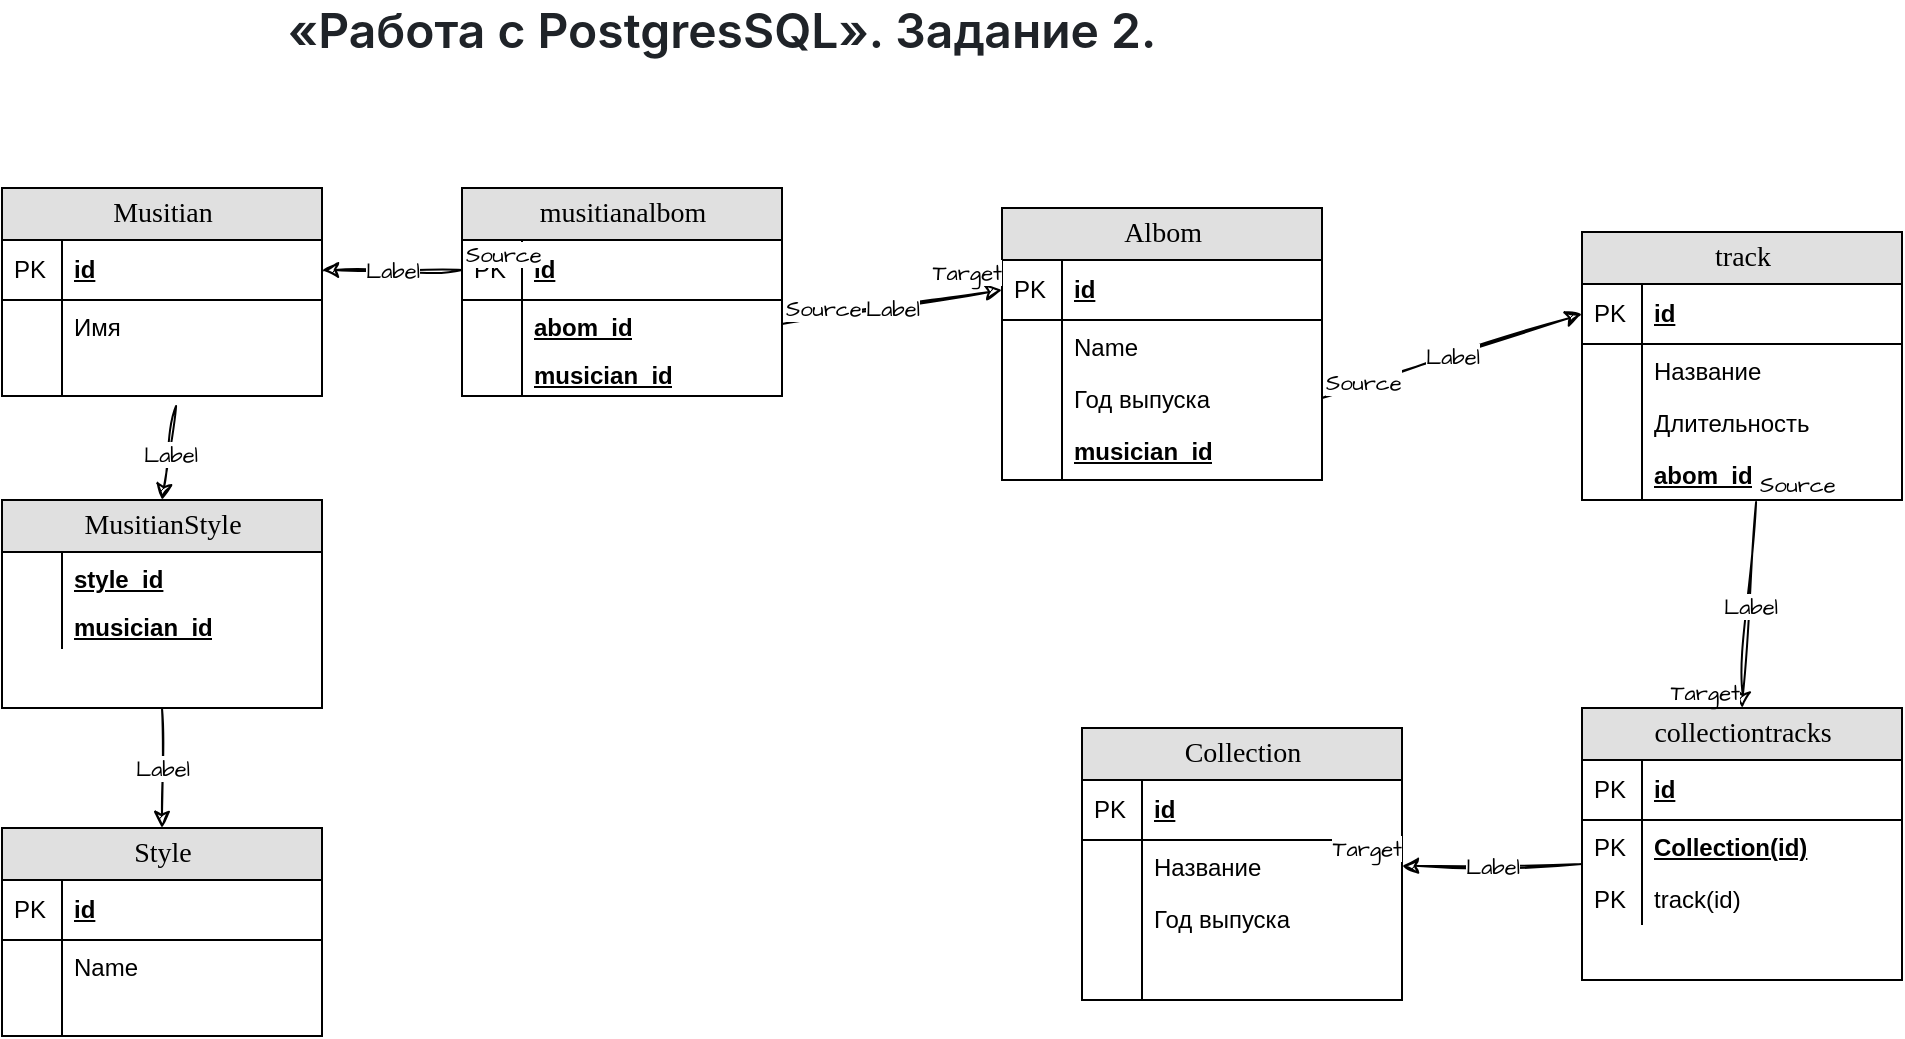 <mxfile version="24.7.2" type="github">
  <diagram name="Page-1" id="e56a1550-8fbb-45ad-956c-1786394a9013">
    <mxGraphModel dx="1434" dy="780" grid="1" gridSize="10" guides="1" tooltips="1" connect="1" arrows="1" fold="1" page="1" pageScale="1" pageWidth="1169" pageHeight="827" background="none" math="0" shadow="0">
      <root>
        <mxCell id="0" />
        <mxCell id="1" parent="0" />
        <mxCell id="83qIvf34ZbuuLf_Xbf8a-58" value="" style="edgeStyle=orthogonalEdgeStyle;rounded=0;hachureGap=4;orthogonalLoop=1;jettySize=auto;html=1;fontFamily=Architects Daughter;fontSource=https%3A%2F%2Ffonts.googleapis.com%2Fcss%3Ffamily%3DArchitects%2BDaughter;" parent="1" edge="1">
          <mxGeometry relative="1" as="geometry">
            <mxPoint x="230" y="165" as="sourcePoint" />
          </mxGeometry>
        </mxCell>
        <mxCell id="83qIvf34ZbuuLf_Xbf8a-72" value="" style="edgeStyle=orthogonalEdgeStyle;rounded=0;hachureGap=4;orthogonalLoop=1;jettySize=auto;html=1;fontFamily=Architects Daughter;fontSource=https%3A%2F%2Ffonts.googleapis.com%2Fcss%3Ffamily%3DArchitects%2BDaughter;" parent="1" edge="1">
          <mxGeometry relative="1" as="geometry">
            <mxPoint x="520" y="165" as="sourcePoint" />
          </mxGeometry>
        </mxCell>
        <mxCell id="83qIvf34ZbuuLf_Xbf8a-88" value="" style="edgeStyle=orthogonalEdgeStyle;rounded=0;sketch=1;hachureGap=4;jiggle=2;curveFitting=1;orthogonalLoop=1;jettySize=auto;html=1;fontFamily=Architects Daughter;fontSource=https%3A%2F%2Ffonts.googleapis.com%2Fcss%3Ffamily%3DArchitects%2BDaughter;" parent="1" edge="1">
          <mxGeometry relative="1" as="geometry">
            <mxPoint x="760" y="165" as="sourcePoint" />
          </mxGeometry>
        </mxCell>
        <mxCell id="83qIvf34ZbuuLf_Xbf8a-93" value="Musitian" style="swimlane;html=1;fontStyle=0;childLayout=stackLayout;horizontal=1;startSize=26;fillColor=#e0e0e0;horizontalStack=0;resizeParent=1;resizeLast=0;collapsible=1;marginBottom=0;swimlaneFillColor=#ffffff;align=center;rounded=0;shadow=0;comic=0;labelBackgroundColor=none;strokeWidth=1;fontFamily=Verdana;fontSize=14;textDirection=ltr;" parent="1" vertex="1">
          <mxGeometry x="180" y="130" width="160" height="104" as="geometry" />
        </mxCell>
        <mxCell id="83qIvf34ZbuuLf_Xbf8a-94" value="id" style="shape=partialRectangle;top=0;left=0;right=0;bottom=1;html=1;align=left;verticalAlign=middle;fillColor=none;spacingLeft=34;spacingRight=4;whiteSpace=wrap;overflow=hidden;rotatable=0;points=[[0,0.5],[1,0.5]];portConstraint=eastwest;dropTarget=0;fontStyle=5;textDirection=ltr;" parent="83qIvf34ZbuuLf_Xbf8a-93" vertex="1">
          <mxGeometry y="26" width="160" height="30" as="geometry" />
        </mxCell>
        <mxCell id="83qIvf34ZbuuLf_Xbf8a-95" value="PK" style="shape=partialRectangle;top=0;left=0;bottom=0;html=1;fillColor=none;align=left;verticalAlign=middle;spacingLeft=4;spacingRight=4;whiteSpace=wrap;overflow=hidden;rotatable=0;points=[];portConstraint=eastwest;part=1;textDirection=ltr;" parent="83qIvf34ZbuuLf_Xbf8a-94" vertex="1" connectable="0">
          <mxGeometry width="30" height="30" as="geometry" />
        </mxCell>
        <mxCell id="83qIvf34ZbuuLf_Xbf8a-96" value="Имя" style="shape=partialRectangle;top=0;left=0;right=0;bottom=0;html=1;align=left;verticalAlign=top;fillColor=none;spacingLeft=34;spacingRight=4;whiteSpace=wrap;overflow=hidden;rotatable=0;points=[[0,0.5],[1,0.5]];portConstraint=eastwest;dropTarget=0;textDirection=ltr;" parent="83qIvf34ZbuuLf_Xbf8a-93" vertex="1">
          <mxGeometry y="56" width="160" height="24" as="geometry" />
        </mxCell>
        <mxCell id="83qIvf34ZbuuLf_Xbf8a-97" value="" style="shape=partialRectangle;top=0;left=0;bottom=0;html=1;fillColor=none;align=left;verticalAlign=top;spacingLeft=4;spacingRight=4;whiteSpace=wrap;overflow=hidden;rotatable=0;points=[];portConstraint=eastwest;part=1;textDirection=ltr;" parent="83qIvf34ZbuuLf_Xbf8a-96" vertex="1" connectable="0">
          <mxGeometry width="30" height="24" as="geometry" />
        </mxCell>
        <mxCell id="83qIvf34ZbuuLf_Xbf8a-119" value="" style="shape=partialRectangle;top=0;left=0;right=0;bottom=0;html=1;align=left;verticalAlign=top;fillColor=none;spacingLeft=34;spacingRight=4;whiteSpace=wrap;overflow=hidden;rotatable=0;points=[[0,0.5],[1,0.5]];portConstraint=eastwest;dropTarget=0;textDirection=ltr;" parent="83qIvf34ZbuuLf_Xbf8a-93" vertex="1">
          <mxGeometry y="80" width="160" height="24" as="geometry" />
        </mxCell>
        <mxCell id="83qIvf34ZbuuLf_Xbf8a-120" value="" style="shape=partialRectangle;top=0;left=0;bottom=0;html=1;fillColor=none;align=left;verticalAlign=top;spacingLeft=4;spacingRight=4;whiteSpace=wrap;overflow=hidden;rotatable=0;points=[];portConstraint=eastwest;part=1;textDirection=ltr;" parent="83qIvf34ZbuuLf_Xbf8a-119" vertex="1" connectable="0">
          <mxGeometry width="30" height="24" as="geometry" />
        </mxCell>
        <mxCell id="83qIvf34ZbuuLf_Xbf8a-101" value="Albom" style="swimlane;html=1;fontStyle=0;childLayout=stackLayout;horizontal=1;startSize=26;fillColor=#e0e0e0;horizontalStack=0;resizeParent=1;resizeLast=0;collapsible=1;marginBottom=0;swimlaneFillColor=#ffffff;align=center;rounded=0;shadow=0;comic=0;labelBackgroundColor=none;strokeWidth=1;fontFamily=Verdana;fontSize=14;textDirection=ltr;" parent="1" vertex="1">
          <mxGeometry x="680" y="140" width="160" height="136" as="geometry" />
        </mxCell>
        <mxCell id="83qIvf34ZbuuLf_Xbf8a-102" value="id" style="shape=partialRectangle;top=0;left=0;right=0;bottom=1;html=1;align=left;verticalAlign=middle;fillColor=none;spacingLeft=34;spacingRight=4;whiteSpace=wrap;overflow=hidden;rotatable=0;points=[[0,0.5],[1,0.5]];portConstraint=eastwest;dropTarget=0;fontStyle=5;textDirection=ltr;" parent="83qIvf34ZbuuLf_Xbf8a-101" vertex="1">
          <mxGeometry y="26" width="160" height="30" as="geometry" />
        </mxCell>
        <mxCell id="83qIvf34ZbuuLf_Xbf8a-103" value="PK" style="shape=partialRectangle;top=0;left=0;bottom=0;html=1;fillColor=none;align=left;verticalAlign=middle;spacingLeft=4;spacingRight=4;whiteSpace=wrap;overflow=hidden;rotatable=0;points=[];portConstraint=eastwest;part=1;textDirection=ltr;" parent="83qIvf34ZbuuLf_Xbf8a-102" vertex="1" connectable="0">
          <mxGeometry width="30" height="30" as="geometry" />
        </mxCell>
        <mxCell id="83qIvf34ZbuuLf_Xbf8a-104" value="Name" style="shape=partialRectangle;top=0;left=0;right=0;bottom=0;html=1;align=left;verticalAlign=top;fillColor=none;spacingLeft=34;spacingRight=4;whiteSpace=wrap;overflow=hidden;rotatable=0;points=[[0,0.5],[1,0.5]];portConstraint=eastwest;dropTarget=0;textDirection=ltr;" parent="83qIvf34ZbuuLf_Xbf8a-101" vertex="1">
          <mxGeometry y="56" width="160" height="26" as="geometry" />
        </mxCell>
        <mxCell id="83qIvf34ZbuuLf_Xbf8a-105" value="" style="shape=partialRectangle;top=0;left=0;bottom=0;html=1;fillColor=none;align=left;verticalAlign=top;spacingLeft=4;spacingRight=4;whiteSpace=wrap;overflow=hidden;rotatable=0;points=[];portConstraint=eastwest;part=1;textDirection=ltr;" parent="83qIvf34ZbuuLf_Xbf8a-104" vertex="1" connectable="0">
          <mxGeometry width="30" height="26" as="geometry" />
        </mxCell>
        <mxCell id="83qIvf34ZbuuLf_Xbf8a-130" value="Год выпуска" style="shape=partialRectangle;top=0;left=0;right=0;bottom=0;html=1;align=left;verticalAlign=top;fillColor=none;spacingLeft=34;spacingRight=4;whiteSpace=wrap;overflow=hidden;rotatable=0;points=[[0,0.5],[1,0.5]];portConstraint=eastwest;dropTarget=0;textDirection=ltr;" parent="83qIvf34ZbuuLf_Xbf8a-101" vertex="1">
          <mxGeometry y="82" width="160" height="26" as="geometry" />
        </mxCell>
        <mxCell id="83qIvf34ZbuuLf_Xbf8a-131" value="" style="shape=partialRectangle;top=0;left=0;bottom=0;html=1;fillColor=none;align=left;verticalAlign=top;spacingLeft=4;spacingRight=4;whiteSpace=wrap;overflow=hidden;rotatable=0;points=[];portConstraint=eastwest;part=1;textDirection=ltr;" parent="83qIvf34ZbuuLf_Xbf8a-130" vertex="1" connectable="0">
          <mxGeometry width="30" height="26" as="geometry" />
        </mxCell>
        <mxCell id="83qIvf34ZbuuLf_Xbf8a-121" value="&lt;span style=&quot;font-weight: 700; text-decoration-line: underline;&quot;&gt;musician_id&lt;/span&gt;" style="shape=partialRectangle;top=0;left=0;right=0;bottom=0;html=1;align=left;verticalAlign=top;fillColor=none;spacingLeft=34;spacingRight=4;whiteSpace=wrap;overflow=hidden;rotatable=0;points=[[0,0.5],[1,0.5]];portConstraint=eastwest;dropTarget=0;textDirection=ltr;" parent="83qIvf34ZbuuLf_Xbf8a-101" vertex="1">
          <mxGeometry y="108" width="160" height="28" as="geometry" />
        </mxCell>
        <mxCell id="83qIvf34ZbuuLf_Xbf8a-122" value="" style="shape=partialRectangle;top=0;left=0;bottom=0;html=1;fillColor=none;align=left;verticalAlign=top;spacingLeft=4;spacingRight=4;whiteSpace=wrap;overflow=hidden;rotatable=0;points=[];portConstraint=eastwest;part=1;textDirection=ltr;" parent="83qIvf34ZbuuLf_Xbf8a-121" vertex="1" connectable="0">
          <mxGeometry width="30" height="28" as="geometry" />
        </mxCell>
        <mxCell id="83qIvf34ZbuuLf_Xbf8a-111" value="track" style="swimlane;html=1;fontStyle=0;childLayout=stackLayout;horizontal=1;startSize=26;fillColor=#e0e0e0;horizontalStack=0;resizeParent=1;resizeLast=0;collapsible=1;marginBottom=0;swimlaneFillColor=#ffffff;align=center;rounded=0;shadow=0;comic=0;labelBackgroundColor=none;strokeWidth=1;fontFamily=Verdana;fontSize=14;textDirection=ltr;" parent="1" vertex="1">
          <mxGeometry x="970" y="152" width="160" height="134" as="geometry" />
        </mxCell>
        <mxCell id="83qIvf34ZbuuLf_Xbf8a-112" value="id" style="shape=partialRectangle;top=0;left=0;right=0;bottom=1;html=1;align=left;verticalAlign=middle;fillColor=none;spacingLeft=34;spacingRight=4;whiteSpace=wrap;overflow=hidden;rotatable=0;points=[[0,0.5],[1,0.5]];portConstraint=eastwest;dropTarget=0;fontStyle=5;textDirection=ltr;" parent="83qIvf34ZbuuLf_Xbf8a-111" vertex="1">
          <mxGeometry y="26" width="160" height="30" as="geometry" />
        </mxCell>
        <mxCell id="83qIvf34ZbuuLf_Xbf8a-113" value="PK" style="shape=partialRectangle;top=0;left=0;bottom=0;html=1;fillColor=none;align=left;verticalAlign=middle;spacingLeft=4;spacingRight=4;whiteSpace=wrap;overflow=hidden;rotatable=0;points=[];portConstraint=eastwest;part=1;textDirection=ltr;" parent="83qIvf34ZbuuLf_Xbf8a-112" vertex="1" connectable="0">
          <mxGeometry width="30" height="30" as="geometry" />
        </mxCell>
        <mxCell id="83qIvf34ZbuuLf_Xbf8a-114" value="Название" style="shape=partialRectangle;top=0;left=0;right=0;bottom=0;html=1;align=left;verticalAlign=top;fillColor=none;spacingLeft=34;spacingRight=4;whiteSpace=wrap;overflow=hidden;rotatable=0;points=[[0,0.5],[1,0.5]];portConstraint=eastwest;dropTarget=0;textDirection=ltr;" parent="83qIvf34ZbuuLf_Xbf8a-111" vertex="1">
          <mxGeometry y="56" width="160" height="26" as="geometry" />
        </mxCell>
        <mxCell id="83qIvf34ZbuuLf_Xbf8a-115" value="" style="shape=partialRectangle;top=0;left=0;bottom=0;html=1;fillColor=none;align=left;verticalAlign=top;spacingLeft=4;spacingRight=4;whiteSpace=wrap;overflow=hidden;rotatable=0;points=[];portConstraint=eastwest;part=1;textDirection=ltr;" parent="83qIvf34ZbuuLf_Xbf8a-114" vertex="1" connectable="0">
          <mxGeometry width="30" height="26" as="geometry" />
        </mxCell>
        <mxCell id="83qIvf34ZbuuLf_Xbf8a-132" value="Длительность" style="shape=partialRectangle;top=0;left=0;right=0;bottom=0;html=1;align=left;verticalAlign=top;fillColor=none;spacingLeft=34;spacingRight=4;whiteSpace=wrap;overflow=hidden;rotatable=0;points=[[0,0.5],[1,0.5]];portConstraint=eastwest;dropTarget=0;textDirection=ltr;" parent="83qIvf34ZbuuLf_Xbf8a-111" vertex="1">
          <mxGeometry y="82" width="160" height="26" as="geometry" />
        </mxCell>
        <mxCell id="83qIvf34ZbuuLf_Xbf8a-133" value="" style="shape=partialRectangle;top=0;left=0;bottom=0;html=1;fillColor=none;align=left;verticalAlign=top;spacingLeft=4;spacingRight=4;whiteSpace=wrap;overflow=hidden;rotatable=0;points=[];portConstraint=eastwest;part=1;textDirection=ltr;" parent="83qIvf34ZbuuLf_Xbf8a-132" vertex="1" connectable="0">
          <mxGeometry width="30" height="26" as="geometry" />
        </mxCell>
        <mxCell id="83qIvf34ZbuuLf_Xbf8a-134" value="&lt;span style=&quot;font-weight: 700; text-decoration-line: underline;&quot;&gt;abom_id&lt;/span&gt;" style="shape=partialRectangle;top=0;left=0;right=0;bottom=0;html=1;align=left;verticalAlign=top;fillColor=none;spacingLeft=34;spacingRight=4;whiteSpace=wrap;overflow=hidden;rotatable=0;points=[[0,0.5],[1,0.5]];portConstraint=eastwest;dropTarget=0;textDirection=ltr;" parent="83qIvf34ZbuuLf_Xbf8a-111" vertex="1">
          <mxGeometry y="108" width="160" height="26" as="geometry" />
        </mxCell>
        <mxCell id="83qIvf34ZbuuLf_Xbf8a-135" value="" style="shape=partialRectangle;top=0;left=0;bottom=0;html=1;fillColor=none;align=left;verticalAlign=top;spacingLeft=4;spacingRight=4;whiteSpace=wrap;overflow=hidden;rotatable=0;points=[];portConstraint=eastwest;part=1;textDirection=ltr;" parent="83qIvf34ZbuuLf_Xbf8a-134" vertex="1" connectable="0">
          <mxGeometry width="30" height="26" as="geometry" />
        </mxCell>
        <mxCell id="83qIvf34ZbuuLf_Xbf8a-136" value="&lt;h1 style=&quot;box-sizing: border-box; margin-right: 0px; margin-bottom: var(--base-size-16); margin-left: 0px; font-weight: var(--base-text-weight-semibold, 600); line-height: 1.25; padding-bottom: 0.3em; border-bottom: 1px solid var(--borderColor-muted, var(--color-border-muted)); color: rgb(31, 35, 40); font-family: -apple-system, BlinkMacSystemFont, &amp;quot;Segoe UI&amp;quot;, &amp;quot;Noto Sans&amp;quot;, Helvetica, Arial, sans-serif, &amp;quot;Apple Color Emoji&amp;quot;, &amp;quot;Segoe UI Emoji&amp;quot;; text-align: start; background-color: rgb(255, 255, 255); margin-top: 0px !important;&quot; dir=&quot;auto&quot; class=&quot;heading-element&quot; tabindex=&quot;-1&quot;&gt;«Работа с PostgresSQL». Задание 2.&lt;/h1&gt;" style="text;strokeColor=none;align=center;fillColor=none;html=1;verticalAlign=middle;whiteSpace=wrap;rounded=0;fontFamily=Architects Daughter;fontSource=https%3A%2F%2Ffonts.googleapis.com%2Fcss%3Ffamily%3DArchitects%2BDaughter;" parent="1" vertex="1">
          <mxGeometry x="290" y="40" width="500" height="30" as="geometry" />
        </mxCell>
        <mxCell id="aMkGNn5HbSFUDOoJPxXk-1" value="Collection" style="swimlane;html=1;fontStyle=0;childLayout=stackLayout;horizontal=1;startSize=26;fillColor=#e0e0e0;horizontalStack=0;resizeParent=1;resizeLast=0;collapsible=1;marginBottom=0;swimlaneFillColor=#ffffff;align=center;rounded=0;shadow=0;comic=0;labelBackgroundColor=none;strokeWidth=1;fontFamily=Verdana;fontSize=14;textDirection=ltr;" parent="1" vertex="1">
          <mxGeometry x="720" y="400" width="160" height="136" as="geometry" />
        </mxCell>
        <mxCell id="aMkGNn5HbSFUDOoJPxXk-2" value="id" style="shape=partialRectangle;top=0;left=0;right=0;bottom=1;html=1;align=left;verticalAlign=middle;fillColor=none;spacingLeft=34;spacingRight=4;whiteSpace=wrap;overflow=hidden;rotatable=0;points=[[0,0.5],[1,0.5]];portConstraint=eastwest;dropTarget=0;fontStyle=5;textDirection=ltr;" parent="aMkGNn5HbSFUDOoJPxXk-1" vertex="1">
          <mxGeometry y="26" width="160" height="30" as="geometry" />
        </mxCell>
        <mxCell id="aMkGNn5HbSFUDOoJPxXk-3" value="PK" style="shape=partialRectangle;top=0;left=0;bottom=0;html=1;fillColor=none;align=left;verticalAlign=middle;spacingLeft=4;spacingRight=4;whiteSpace=wrap;overflow=hidden;rotatable=0;points=[];portConstraint=eastwest;part=1;textDirection=ltr;" parent="aMkGNn5HbSFUDOoJPxXk-2" vertex="1" connectable="0">
          <mxGeometry width="30" height="30" as="geometry" />
        </mxCell>
        <mxCell id="aMkGNn5HbSFUDOoJPxXk-4" value="Название" style="shape=partialRectangle;top=0;left=0;right=0;bottom=0;html=1;align=left;verticalAlign=top;fillColor=none;spacingLeft=34;spacingRight=4;whiteSpace=wrap;overflow=hidden;rotatable=0;points=[[0,0.5],[1,0.5]];portConstraint=eastwest;dropTarget=0;textDirection=ltr;" parent="aMkGNn5HbSFUDOoJPxXk-1" vertex="1">
          <mxGeometry y="56" width="160" height="26" as="geometry" />
        </mxCell>
        <mxCell id="aMkGNn5HbSFUDOoJPxXk-5" value="" style="shape=partialRectangle;top=0;left=0;bottom=0;html=1;fillColor=none;align=left;verticalAlign=top;spacingLeft=4;spacingRight=4;whiteSpace=wrap;overflow=hidden;rotatable=0;points=[];portConstraint=eastwest;part=1;textDirection=ltr;" parent="aMkGNn5HbSFUDOoJPxXk-4" vertex="1" connectable="0">
          <mxGeometry width="30" height="26" as="geometry" />
        </mxCell>
        <mxCell id="aMkGNn5HbSFUDOoJPxXk-6" value="Год выпуска" style="shape=partialRectangle;top=0;left=0;right=0;bottom=0;html=1;align=left;verticalAlign=top;fillColor=none;spacingLeft=34;spacingRight=4;whiteSpace=wrap;overflow=hidden;rotatable=0;points=[[0,0.5],[1,0.5]];portConstraint=eastwest;dropTarget=0;textDirection=ltr;" parent="aMkGNn5HbSFUDOoJPxXk-1" vertex="1">
          <mxGeometry y="82" width="160" height="26" as="geometry" />
        </mxCell>
        <mxCell id="aMkGNn5HbSFUDOoJPxXk-7" value="" style="shape=partialRectangle;top=0;left=0;bottom=0;html=1;fillColor=none;align=left;verticalAlign=top;spacingLeft=4;spacingRight=4;whiteSpace=wrap;overflow=hidden;rotatable=0;points=[];portConstraint=eastwest;part=1;textDirection=ltr;" parent="aMkGNn5HbSFUDOoJPxXk-6" vertex="1" connectable="0">
          <mxGeometry width="30" height="26" as="geometry" />
        </mxCell>
        <mxCell id="aMkGNn5HbSFUDOoJPxXk-8" value="" style="shape=partialRectangle;top=0;left=0;right=0;bottom=0;html=1;align=left;verticalAlign=top;fillColor=none;spacingLeft=34;spacingRight=4;whiteSpace=wrap;overflow=hidden;rotatable=0;points=[[0,0.5],[1,0.5]];portConstraint=eastwest;dropTarget=0;textDirection=ltr;" parent="aMkGNn5HbSFUDOoJPxXk-1" vertex="1">
          <mxGeometry y="108" width="160" height="28" as="geometry" />
        </mxCell>
        <mxCell id="aMkGNn5HbSFUDOoJPxXk-9" value="" style="shape=partialRectangle;top=0;left=0;bottom=0;html=1;fillColor=none;align=left;verticalAlign=top;spacingLeft=4;spacingRight=4;whiteSpace=wrap;overflow=hidden;rotatable=0;points=[];portConstraint=eastwest;part=1;textDirection=ltr;" parent="aMkGNn5HbSFUDOoJPxXk-8" vertex="1" connectable="0">
          <mxGeometry width="30" height="28" as="geometry" />
        </mxCell>
        <mxCell id="aMkGNn5HbSFUDOoJPxXk-10" value="" style="endArrow=classic;html=1;rounded=0;sketch=1;hachureGap=4;jiggle=2;curveFitting=1;fontFamily=Architects Daughter;fontSource=https%3A%2F%2Ffonts.googleapis.com%2Fcss%3Ffamily%3DArchitects%2BDaughter;entryX=1;entryY=0.5;entryDx=0;entryDy=0;exitX=0;exitY=0.846;exitDx=0;exitDy=0;exitPerimeter=0;" parent="1" source="aMkGNn5HbSFUDOoJPxXk-17" target="aMkGNn5HbSFUDOoJPxXk-4" edge="1">
          <mxGeometry relative="1" as="geometry">
            <mxPoint x="740" y="440" as="sourcePoint" />
            <mxPoint x="660" y="400" as="targetPoint" />
          </mxGeometry>
        </mxCell>
        <mxCell id="aMkGNn5HbSFUDOoJPxXk-11" value="Label" style="edgeLabel;resizable=0;html=1;;align=center;verticalAlign=middle;sketch=1;hachureGap=4;jiggle=2;curveFitting=1;fontFamily=Architects Daughter;fontSource=https%3A%2F%2Ffonts.googleapis.com%2Fcss%3Ffamily%3DArchitects%2BDaughter;" parent="aMkGNn5HbSFUDOoJPxXk-10" connectable="0" vertex="1">
          <mxGeometry relative="1" as="geometry" />
        </mxCell>
        <mxCell id="aMkGNn5HbSFUDOoJPxXk-12" value="Source" style="edgeLabel;resizable=0;html=1;;align=left;verticalAlign=bottom;sketch=1;hachureGap=4;jiggle=2;curveFitting=1;fontFamily=Architects Daughter;fontSource=https%3A%2F%2Ffonts.googleapis.com%2Fcss%3Ffamily%3DArchitects%2BDaughter;" parent="aMkGNn5HbSFUDOoJPxXk-10" connectable="0" vertex="1">
          <mxGeometry x="-1" relative="1" as="geometry" />
        </mxCell>
        <mxCell id="aMkGNn5HbSFUDOoJPxXk-13" value="Target" style="edgeLabel;resizable=0;html=1;;align=right;verticalAlign=bottom;sketch=1;hachureGap=4;jiggle=2;curveFitting=1;fontFamily=Architects Daughter;fontSource=https%3A%2F%2Ffonts.googleapis.com%2Fcss%3Ffamily%3DArchitects%2BDaughter;" parent="aMkGNn5HbSFUDOoJPxXk-10" connectable="0" vertex="1">
          <mxGeometry x="1" relative="1" as="geometry" />
        </mxCell>
        <mxCell id="aMkGNn5HbSFUDOoJPxXk-14" value="collectiontracks" style="swimlane;html=1;fontStyle=0;childLayout=stackLayout;horizontal=1;startSize=26;fillColor=#e0e0e0;horizontalStack=0;resizeParent=1;resizeLast=0;collapsible=1;marginBottom=0;swimlaneFillColor=#ffffff;align=center;rounded=0;shadow=0;comic=0;labelBackgroundColor=none;strokeWidth=1;fontFamily=Verdana;fontSize=14;textDirection=ltr;" parent="1" vertex="1">
          <mxGeometry x="970" y="390" width="160" height="136" as="geometry" />
        </mxCell>
        <mxCell id="aMkGNn5HbSFUDOoJPxXk-15" value="id" style="shape=partialRectangle;top=0;left=0;right=0;bottom=1;html=1;align=left;verticalAlign=middle;fillColor=none;spacingLeft=34;spacingRight=4;whiteSpace=wrap;overflow=hidden;rotatable=0;points=[[0,0.5],[1,0.5]];portConstraint=eastwest;dropTarget=0;fontStyle=5;textDirection=ltr;" parent="aMkGNn5HbSFUDOoJPxXk-14" vertex="1">
          <mxGeometry y="26" width="160" height="30" as="geometry" />
        </mxCell>
        <mxCell id="aMkGNn5HbSFUDOoJPxXk-16" value="PK" style="shape=partialRectangle;top=0;left=0;bottom=0;html=1;fillColor=none;align=left;verticalAlign=middle;spacingLeft=4;spacingRight=4;whiteSpace=wrap;overflow=hidden;rotatable=0;points=[];portConstraint=eastwest;part=1;textDirection=ltr;" parent="aMkGNn5HbSFUDOoJPxXk-15" vertex="1" connectable="0">
          <mxGeometry width="30" height="30" as="geometry" />
        </mxCell>
        <mxCell id="aMkGNn5HbSFUDOoJPxXk-17" value="&lt;span style=&quot;font-weight: 700; text-decoration-line: underline;&quot;&gt;Collection(id)&lt;/span&gt;" style="shape=partialRectangle;top=0;left=0;right=0;bottom=0;html=1;align=left;verticalAlign=top;fillColor=none;spacingLeft=34;spacingRight=4;whiteSpace=wrap;overflow=hidden;rotatable=0;points=[[0,0.5],[1,0.5]];portConstraint=eastwest;dropTarget=0;textDirection=ltr;" parent="aMkGNn5HbSFUDOoJPxXk-14" vertex="1">
          <mxGeometry y="56" width="160" height="26" as="geometry" />
        </mxCell>
        <mxCell id="aMkGNn5HbSFUDOoJPxXk-18" value="PK" style="shape=partialRectangle;top=0;left=0;bottom=0;html=1;fillColor=none;align=left;verticalAlign=top;spacingLeft=4;spacingRight=4;whiteSpace=wrap;overflow=hidden;rotatable=0;points=[];portConstraint=eastwest;part=1;textDirection=ltr;" parent="aMkGNn5HbSFUDOoJPxXk-17" vertex="1" connectable="0">
          <mxGeometry width="30" height="26" as="geometry" />
        </mxCell>
        <mxCell id="aMkGNn5HbSFUDOoJPxXk-21" value="track(id)" style="shape=partialRectangle;top=0;left=0;right=0;bottom=0;html=1;align=left;verticalAlign=top;fillColor=none;spacingLeft=34;spacingRight=4;whiteSpace=wrap;overflow=hidden;rotatable=0;points=[[0,0.5],[1,0.5]];portConstraint=eastwest;dropTarget=0;textDirection=ltr;" parent="aMkGNn5HbSFUDOoJPxXk-14" vertex="1">
          <mxGeometry y="82" width="160" height="26" as="geometry" />
        </mxCell>
        <mxCell id="aMkGNn5HbSFUDOoJPxXk-22" value="PK" style="shape=partialRectangle;top=0;left=0;bottom=0;html=1;fillColor=none;align=left;verticalAlign=top;spacingLeft=4;spacingRight=4;whiteSpace=wrap;overflow=hidden;rotatable=0;points=[];portConstraint=eastwest;part=1;textDirection=ltr;" parent="aMkGNn5HbSFUDOoJPxXk-21" vertex="1" connectable="0">
          <mxGeometry width="30" height="26" as="geometry" />
        </mxCell>
        <mxCell id="aMkGNn5HbSFUDOoJPxXk-23" value="" style="endArrow=classic;html=1;rounded=0;sketch=1;hachureGap=4;jiggle=2;curveFitting=1;fontFamily=Architects Daughter;fontSource=https%3A%2F%2Ffonts.googleapis.com%2Fcss%3Ffamily%3DArchitects%2BDaughter;entryX=0.5;entryY=0;entryDx=0;entryDy=0;exitX=0.544;exitY=1.038;exitDx=0;exitDy=0;exitPerimeter=0;" parent="1" source="83qIvf34ZbuuLf_Xbf8a-134" target="aMkGNn5HbSFUDOoJPxXk-14" edge="1">
          <mxGeometry relative="1" as="geometry">
            <mxPoint x="790" y="340" as="sourcePoint" />
            <mxPoint x="650" y="376" as="targetPoint" />
          </mxGeometry>
        </mxCell>
        <mxCell id="aMkGNn5HbSFUDOoJPxXk-24" value="Label" style="edgeLabel;resizable=0;html=1;;align=center;verticalAlign=middle;sketch=1;hachureGap=4;jiggle=2;curveFitting=1;fontFamily=Architects Daughter;fontSource=https%3A%2F%2Ffonts.googleapis.com%2Fcss%3Ffamily%3DArchitects%2BDaughter;" parent="aMkGNn5HbSFUDOoJPxXk-23" connectable="0" vertex="1">
          <mxGeometry relative="1" as="geometry" />
        </mxCell>
        <mxCell id="aMkGNn5HbSFUDOoJPxXk-25" value="Source" style="edgeLabel;resizable=0;html=1;;align=left;verticalAlign=bottom;sketch=1;hachureGap=4;jiggle=2;curveFitting=1;fontFamily=Architects Daughter;fontSource=https%3A%2F%2Ffonts.googleapis.com%2Fcss%3Ffamily%3DArchitects%2BDaughter;" parent="aMkGNn5HbSFUDOoJPxXk-23" connectable="0" vertex="1">
          <mxGeometry x="-1" relative="1" as="geometry" />
        </mxCell>
        <mxCell id="aMkGNn5HbSFUDOoJPxXk-26" value="Target" style="edgeLabel;resizable=0;html=1;;align=right;verticalAlign=bottom;sketch=1;hachureGap=4;jiggle=2;curveFitting=1;fontFamily=Architects Daughter;fontSource=https%3A%2F%2Ffonts.googleapis.com%2Fcss%3Ffamily%3DArchitects%2BDaughter;" parent="aMkGNn5HbSFUDOoJPxXk-23" connectable="0" vertex="1">
          <mxGeometry x="1" relative="1" as="geometry" />
        </mxCell>
        <mxCell id="AkyemnYGHtSroJP_VSwU-5" value="musitianalbom" style="swimlane;html=1;fontStyle=0;childLayout=stackLayout;horizontal=1;startSize=26;fillColor=#e0e0e0;horizontalStack=0;resizeParent=1;resizeLast=0;collapsible=1;marginBottom=0;swimlaneFillColor=#ffffff;align=center;rounded=0;shadow=0;comic=0;labelBackgroundColor=none;strokeWidth=1;fontFamily=Verdana;fontSize=14;textDirection=ltr;" parent="1" vertex="1">
          <mxGeometry x="410" y="130" width="160" height="104" as="geometry" />
        </mxCell>
        <mxCell id="AkyemnYGHtSroJP_VSwU-6" value="id" style="shape=partialRectangle;top=0;left=0;right=0;bottom=1;html=1;align=left;verticalAlign=middle;fillColor=none;spacingLeft=34;spacingRight=4;whiteSpace=wrap;overflow=hidden;rotatable=0;points=[[0,0.5],[1,0.5]];portConstraint=eastwest;dropTarget=0;fontStyle=5;textDirection=ltr;" parent="AkyemnYGHtSroJP_VSwU-5" vertex="1">
          <mxGeometry y="26" width="160" height="30" as="geometry" />
        </mxCell>
        <mxCell id="AkyemnYGHtSroJP_VSwU-7" value="PK" style="shape=partialRectangle;top=0;left=0;bottom=0;html=1;fillColor=none;align=left;verticalAlign=middle;spacingLeft=4;spacingRight=4;whiteSpace=wrap;overflow=hidden;rotatable=0;points=[];portConstraint=eastwest;part=1;textDirection=ltr;" parent="AkyemnYGHtSroJP_VSwU-6" vertex="1" connectable="0">
          <mxGeometry width="30" height="30" as="geometry" />
        </mxCell>
        <mxCell id="AkyemnYGHtSroJP_VSwU-8" value="&lt;span style=&quot;font-weight: 700; text-decoration-line: underline;&quot;&gt;abom_id&lt;/span&gt;" style="shape=partialRectangle;top=0;left=0;right=0;bottom=0;html=1;align=left;verticalAlign=top;fillColor=none;spacingLeft=34;spacingRight=4;whiteSpace=wrap;overflow=hidden;rotatable=0;points=[[0,0.5],[1,0.5]];portConstraint=eastwest;dropTarget=0;textDirection=ltr;" parent="AkyemnYGHtSroJP_VSwU-5" vertex="1">
          <mxGeometry y="56" width="160" height="24" as="geometry" />
        </mxCell>
        <mxCell id="AkyemnYGHtSroJP_VSwU-9" value="" style="shape=partialRectangle;top=0;left=0;bottom=0;html=1;fillColor=none;align=left;verticalAlign=top;spacingLeft=4;spacingRight=4;whiteSpace=wrap;overflow=hidden;rotatable=0;points=[];portConstraint=eastwest;part=1;textDirection=ltr;" parent="AkyemnYGHtSroJP_VSwU-8" vertex="1" connectable="0">
          <mxGeometry width="30" height="24" as="geometry" />
        </mxCell>
        <mxCell id="AkyemnYGHtSroJP_VSwU-10" value="&lt;span style=&quot;font-weight: 700; text-decoration-line: underline;&quot;&gt;musician_id&lt;/span&gt;" style="shape=partialRectangle;top=0;left=0;right=0;bottom=0;html=1;align=left;verticalAlign=top;fillColor=none;spacingLeft=34;spacingRight=4;whiteSpace=wrap;overflow=hidden;rotatable=0;points=[[0,0.5],[1,0.5]];portConstraint=eastwest;dropTarget=0;textDirection=ltr;" parent="AkyemnYGHtSroJP_VSwU-5" vertex="1">
          <mxGeometry y="80" width="160" height="24" as="geometry" />
        </mxCell>
        <mxCell id="AkyemnYGHtSroJP_VSwU-11" value="" style="shape=partialRectangle;top=0;left=0;bottom=0;html=1;fillColor=none;align=left;verticalAlign=top;spacingLeft=4;spacingRight=4;whiteSpace=wrap;overflow=hidden;rotatable=0;points=[];portConstraint=eastwest;part=1;textDirection=ltr;" parent="AkyemnYGHtSroJP_VSwU-10" vertex="1" connectable="0">
          <mxGeometry width="30" height="24" as="geometry" />
        </mxCell>
        <mxCell id="AkyemnYGHtSroJP_VSwU-14" value="" style="endArrow=classic;html=1;rounded=0;sketch=1;hachureGap=4;jiggle=2;curveFitting=1;fontFamily=Architects Daughter;fontSource=https%3A%2F%2Ffonts.googleapis.com%2Fcss%3Ffamily%3DArchitects%2BDaughter;exitX=0;exitY=0.5;exitDx=0;exitDy=0;entryX=1;entryY=0.5;entryDx=0;entryDy=0;" parent="1" source="AkyemnYGHtSroJP_VSwU-6" target="83qIvf34ZbuuLf_Xbf8a-94" edge="1">
          <mxGeometry relative="1" as="geometry">
            <mxPoint x="500" y="400" as="sourcePoint" />
            <mxPoint x="660" y="400" as="targetPoint" />
          </mxGeometry>
        </mxCell>
        <mxCell id="AkyemnYGHtSroJP_VSwU-15" value="Label" style="edgeLabel;resizable=0;html=1;;align=center;verticalAlign=middle;sketch=1;hachureGap=4;jiggle=2;curveFitting=1;fontFamily=Architects Daughter;fontSource=https%3A%2F%2Ffonts.googleapis.com%2Fcss%3Ffamily%3DArchitects%2BDaughter;" parent="AkyemnYGHtSroJP_VSwU-14" connectable="0" vertex="1">
          <mxGeometry relative="1" as="geometry" />
        </mxCell>
        <mxCell id="AkyemnYGHtSroJP_VSwU-16" value="Source" style="edgeLabel;resizable=0;html=1;;align=left;verticalAlign=bottom;sketch=1;hachureGap=4;jiggle=2;curveFitting=1;fontFamily=Architects Daughter;fontSource=https%3A%2F%2Ffonts.googleapis.com%2Fcss%3Ffamily%3DArchitects%2BDaughter;" parent="AkyemnYGHtSroJP_VSwU-14" connectable="0" vertex="1">
          <mxGeometry x="-1" relative="1" as="geometry" />
        </mxCell>
        <mxCell id="AkyemnYGHtSroJP_VSwU-17" value="" style="endArrow=classic;html=1;rounded=0;sketch=1;hachureGap=4;jiggle=2;curveFitting=1;fontFamily=Architects Daughter;fontSource=https%3A%2F%2Ffonts.googleapis.com%2Fcss%3Ffamily%3DArchitects%2BDaughter;exitX=1;exitY=0.5;exitDx=0;exitDy=0;entryX=0;entryY=0.5;entryDx=0;entryDy=0;" parent="1" source="AkyemnYGHtSroJP_VSwU-8" target="83qIvf34ZbuuLf_Xbf8a-102" edge="1">
          <mxGeometry relative="1" as="geometry">
            <mxPoint x="500" y="400" as="sourcePoint" />
            <mxPoint x="660" y="400" as="targetPoint" />
          </mxGeometry>
        </mxCell>
        <mxCell id="AkyemnYGHtSroJP_VSwU-18" value="Label" style="edgeLabel;resizable=0;html=1;;align=center;verticalAlign=middle;sketch=1;hachureGap=4;jiggle=2;curveFitting=1;fontFamily=Architects Daughter;fontSource=https%3A%2F%2Ffonts.googleapis.com%2Fcss%3Ffamily%3DArchitects%2BDaughter;" parent="AkyemnYGHtSroJP_VSwU-17" connectable="0" vertex="1">
          <mxGeometry relative="1" as="geometry" />
        </mxCell>
        <mxCell id="AkyemnYGHtSroJP_VSwU-19" value="Source" style="edgeLabel;resizable=0;html=1;;align=left;verticalAlign=bottom;sketch=1;hachureGap=4;jiggle=2;curveFitting=1;fontFamily=Architects Daughter;fontSource=https%3A%2F%2Ffonts.googleapis.com%2Fcss%3Ffamily%3DArchitects%2BDaughter;" parent="AkyemnYGHtSroJP_VSwU-17" connectable="0" vertex="1">
          <mxGeometry x="-1" relative="1" as="geometry" />
        </mxCell>
        <mxCell id="AkyemnYGHtSroJP_VSwU-20" value="Target" style="edgeLabel;resizable=0;html=1;;align=right;verticalAlign=bottom;sketch=1;hachureGap=4;jiggle=2;curveFitting=1;fontFamily=Architects Daughter;fontSource=https%3A%2F%2Ffonts.googleapis.com%2Fcss%3Ffamily%3DArchitects%2BDaughter;" parent="AkyemnYGHtSroJP_VSwU-17" connectable="0" vertex="1">
          <mxGeometry x="1" relative="1" as="geometry" />
        </mxCell>
        <mxCell id="AkyemnYGHtSroJP_VSwU-22" value="" style="endArrow=classic;html=1;rounded=0;sketch=1;hachureGap=4;jiggle=2;curveFitting=1;fontFamily=Architects Daughter;fontSource=https%3A%2F%2Ffonts.googleapis.com%2Fcss%3Ffamily%3DArchitects%2BDaughter;exitX=1;exitY=0.5;exitDx=0;exitDy=0;entryX=0;entryY=0.5;entryDx=0;entryDy=0;" parent="1" source="83qIvf34ZbuuLf_Xbf8a-130" target="83qIvf34ZbuuLf_Xbf8a-112" edge="1">
          <mxGeometry relative="1" as="geometry">
            <mxPoint x="810" y="220" as="sourcePoint" />
            <mxPoint x="970" y="220" as="targetPoint" />
          </mxGeometry>
        </mxCell>
        <mxCell id="AkyemnYGHtSroJP_VSwU-23" value="Label" style="edgeLabel;resizable=0;html=1;;align=center;verticalAlign=middle;sketch=1;hachureGap=4;jiggle=2;curveFitting=1;fontFamily=Architects Daughter;fontSource=https%3A%2F%2Ffonts.googleapis.com%2Fcss%3Ffamily%3DArchitects%2BDaughter;" parent="AkyemnYGHtSroJP_VSwU-22" connectable="0" vertex="1">
          <mxGeometry relative="1" as="geometry" />
        </mxCell>
        <mxCell id="AkyemnYGHtSroJP_VSwU-24" value="Source" style="edgeLabel;resizable=0;html=1;;align=left;verticalAlign=bottom;sketch=1;hachureGap=4;jiggle=2;curveFitting=1;fontFamily=Architects Daughter;fontSource=https%3A%2F%2Ffonts.googleapis.com%2Fcss%3Ffamily%3DArchitects%2BDaughter;" parent="AkyemnYGHtSroJP_VSwU-22" connectable="0" vertex="1">
          <mxGeometry x="-1" relative="1" as="geometry" />
        </mxCell>
        <mxCell id="-l54Swqj56c7QHaCfAGs-1" value="MusitianStyle" style="swimlane;html=1;fontStyle=0;childLayout=stackLayout;horizontal=1;startSize=26;fillColor=#e0e0e0;horizontalStack=0;resizeParent=1;resizeLast=0;collapsible=1;marginBottom=0;swimlaneFillColor=#ffffff;align=center;rounded=0;shadow=0;comic=0;labelBackgroundColor=none;strokeWidth=1;fontFamily=Verdana;fontSize=14;textDirection=ltr;" vertex="1" parent="1">
          <mxGeometry x="180" y="286" width="160" height="104" as="geometry" />
        </mxCell>
        <mxCell id="-l54Swqj56c7QHaCfAGs-4" value="&lt;span style=&quot;font-weight: 700; text-decoration-line: underline;&quot;&gt;style_id&lt;/span&gt;" style="shape=partialRectangle;top=0;left=0;right=0;bottom=0;html=1;align=left;verticalAlign=top;fillColor=none;spacingLeft=34;spacingRight=4;whiteSpace=wrap;overflow=hidden;rotatable=0;points=[[0,0.5],[1,0.5]];portConstraint=eastwest;dropTarget=0;textDirection=ltr;" vertex="1" parent="-l54Swqj56c7QHaCfAGs-1">
          <mxGeometry y="26" width="160" height="24" as="geometry" />
        </mxCell>
        <mxCell id="-l54Swqj56c7QHaCfAGs-5" value="" style="shape=partialRectangle;top=0;left=0;bottom=0;html=1;fillColor=none;align=left;verticalAlign=top;spacingLeft=4;spacingRight=4;whiteSpace=wrap;overflow=hidden;rotatable=0;points=[];portConstraint=eastwest;part=1;textDirection=ltr;" vertex="1" connectable="0" parent="-l54Swqj56c7QHaCfAGs-4">
          <mxGeometry width="30" height="24" as="geometry" />
        </mxCell>
        <mxCell id="-l54Swqj56c7QHaCfAGs-6" value="&lt;span style=&quot;font-weight: 700; text-decoration-line: underline;&quot;&gt;musician_id&lt;/span&gt;" style="shape=partialRectangle;top=0;left=0;right=0;bottom=0;html=1;align=left;verticalAlign=top;fillColor=none;spacingLeft=34;spacingRight=4;whiteSpace=wrap;overflow=hidden;rotatable=0;points=[[0,0.5],[1,0.5]];portConstraint=eastwest;dropTarget=0;textDirection=ltr;" vertex="1" parent="-l54Swqj56c7QHaCfAGs-1">
          <mxGeometry y="50" width="160" height="24" as="geometry" />
        </mxCell>
        <mxCell id="-l54Swqj56c7QHaCfAGs-7" value="" style="shape=partialRectangle;top=0;left=0;bottom=0;html=1;fillColor=none;align=left;verticalAlign=top;spacingLeft=4;spacingRight=4;whiteSpace=wrap;overflow=hidden;rotatable=0;points=[];portConstraint=eastwest;part=1;textDirection=ltr;" vertex="1" connectable="0" parent="-l54Swqj56c7QHaCfAGs-6">
          <mxGeometry width="30" height="24" as="geometry" />
        </mxCell>
        <mxCell id="-l54Swqj56c7QHaCfAGs-8" value="Style" style="swimlane;html=1;fontStyle=0;childLayout=stackLayout;horizontal=1;startSize=26;fillColor=#e0e0e0;horizontalStack=0;resizeParent=1;resizeLast=0;collapsible=1;marginBottom=0;swimlaneFillColor=#ffffff;align=center;rounded=0;shadow=0;comic=0;labelBackgroundColor=none;strokeWidth=1;fontFamily=Verdana;fontSize=14;textDirection=ltr;" vertex="1" parent="1">
          <mxGeometry x="180" y="450" width="160" height="104" as="geometry" />
        </mxCell>
        <mxCell id="-l54Swqj56c7QHaCfAGs-9" value="id" style="shape=partialRectangle;top=0;left=0;right=0;bottom=1;html=1;align=left;verticalAlign=middle;fillColor=none;spacingLeft=34;spacingRight=4;whiteSpace=wrap;overflow=hidden;rotatable=0;points=[[0,0.5],[1,0.5]];portConstraint=eastwest;dropTarget=0;fontStyle=5;textDirection=ltr;" vertex="1" parent="-l54Swqj56c7QHaCfAGs-8">
          <mxGeometry y="26" width="160" height="30" as="geometry" />
        </mxCell>
        <mxCell id="-l54Swqj56c7QHaCfAGs-10" value="PK" style="shape=partialRectangle;top=0;left=0;bottom=0;html=1;fillColor=none;align=left;verticalAlign=middle;spacingLeft=4;spacingRight=4;whiteSpace=wrap;overflow=hidden;rotatable=0;points=[];portConstraint=eastwest;part=1;textDirection=ltr;" vertex="1" connectable="0" parent="-l54Swqj56c7QHaCfAGs-9">
          <mxGeometry width="30" height="30" as="geometry" />
        </mxCell>
        <mxCell id="-l54Swqj56c7QHaCfAGs-11" value="Name" style="shape=partialRectangle;top=0;left=0;right=0;bottom=0;html=1;align=left;verticalAlign=top;fillColor=none;spacingLeft=34;spacingRight=4;whiteSpace=wrap;overflow=hidden;rotatable=0;points=[[0,0.5],[1,0.5]];portConstraint=eastwest;dropTarget=0;textDirection=ltr;" vertex="1" parent="-l54Swqj56c7QHaCfAGs-8">
          <mxGeometry y="56" width="160" height="24" as="geometry" />
        </mxCell>
        <mxCell id="-l54Swqj56c7QHaCfAGs-12" value="" style="shape=partialRectangle;top=0;left=0;bottom=0;html=1;fillColor=none;align=left;verticalAlign=top;spacingLeft=4;spacingRight=4;whiteSpace=wrap;overflow=hidden;rotatable=0;points=[];portConstraint=eastwest;part=1;textDirection=ltr;" vertex="1" connectable="0" parent="-l54Swqj56c7QHaCfAGs-11">
          <mxGeometry width="30" height="24" as="geometry" />
        </mxCell>
        <mxCell id="-l54Swqj56c7QHaCfAGs-13" value="" style="shape=partialRectangle;top=0;left=0;right=0;bottom=0;html=1;align=left;verticalAlign=top;fillColor=none;spacingLeft=34;spacingRight=4;whiteSpace=wrap;overflow=hidden;rotatable=0;points=[[0,0.5],[1,0.5]];portConstraint=eastwest;dropTarget=0;textDirection=ltr;" vertex="1" parent="-l54Swqj56c7QHaCfAGs-8">
          <mxGeometry y="80" width="160" height="24" as="geometry" />
        </mxCell>
        <mxCell id="-l54Swqj56c7QHaCfAGs-14" value="" style="shape=partialRectangle;top=0;left=0;bottom=0;html=1;fillColor=none;align=left;verticalAlign=top;spacingLeft=4;spacingRight=4;whiteSpace=wrap;overflow=hidden;rotatable=0;points=[];portConstraint=eastwest;part=1;textDirection=ltr;" vertex="1" connectable="0" parent="-l54Swqj56c7QHaCfAGs-13">
          <mxGeometry width="30" height="24" as="geometry" />
        </mxCell>
        <mxCell id="-l54Swqj56c7QHaCfAGs-15" value="" style="endArrow=classic;html=1;rounded=0;sketch=1;hachureGap=4;jiggle=2;curveFitting=1;fontFamily=Architects Daughter;fontSource=https%3A%2F%2Ffonts.googleapis.com%2Fcss%3Ffamily%3DArchitects%2BDaughter;exitX=0.544;exitY=1.208;exitDx=0;exitDy=0;exitPerimeter=0;entryX=0.5;entryY=0;entryDx=0;entryDy=0;" edge="1" parent="1" source="83qIvf34ZbuuLf_Xbf8a-119" target="-l54Swqj56c7QHaCfAGs-1">
          <mxGeometry relative="1" as="geometry">
            <mxPoint x="530" y="400" as="sourcePoint" />
            <mxPoint x="630" y="400" as="targetPoint" />
          </mxGeometry>
        </mxCell>
        <mxCell id="-l54Swqj56c7QHaCfAGs-16" value="Label" style="edgeLabel;resizable=0;html=1;;align=center;verticalAlign=middle;sketch=1;hachureGap=4;jiggle=2;curveFitting=1;fontFamily=Architects Daughter;fontSource=https%3A%2F%2Ffonts.googleapis.com%2Fcss%3Ffamily%3DArchitects%2BDaughter;" connectable="0" vertex="1" parent="-l54Swqj56c7QHaCfAGs-15">
          <mxGeometry relative="1" as="geometry" />
        </mxCell>
        <mxCell id="-l54Swqj56c7QHaCfAGs-17" value="" style="endArrow=classic;html=1;rounded=0;sketch=1;hachureGap=4;jiggle=2;curveFitting=1;fontFamily=Architects Daughter;fontSource=https%3A%2F%2Ffonts.googleapis.com%2Fcss%3Ffamily%3DArchitects%2BDaughter;exitX=0.5;exitY=1;exitDx=0;exitDy=0;entryX=0.5;entryY=0;entryDx=0;entryDy=0;" edge="1" parent="1" source="-l54Swqj56c7QHaCfAGs-1" target="-l54Swqj56c7QHaCfAGs-8">
          <mxGeometry relative="1" as="geometry">
            <mxPoint x="530" y="400" as="sourcePoint" />
            <mxPoint x="630" y="400" as="targetPoint" />
          </mxGeometry>
        </mxCell>
        <mxCell id="-l54Swqj56c7QHaCfAGs-18" value="Label" style="edgeLabel;resizable=0;html=1;;align=center;verticalAlign=middle;sketch=1;hachureGap=4;jiggle=2;curveFitting=1;fontFamily=Architects Daughter;fontSource=https%3A%2F%2Ffonts.googleapis.com%2Fcss%3Ffamily%3DArchitects%2BDaughter;" connectable="0" vertex="1" parent="-l54Swqj56c7QHaCfAGs-17">
          <mxGeometry relative="1" as="geometry" />
        </mxCell>
      </root>
    </mxGraphModel>
  </diagram>
</mxfile>
